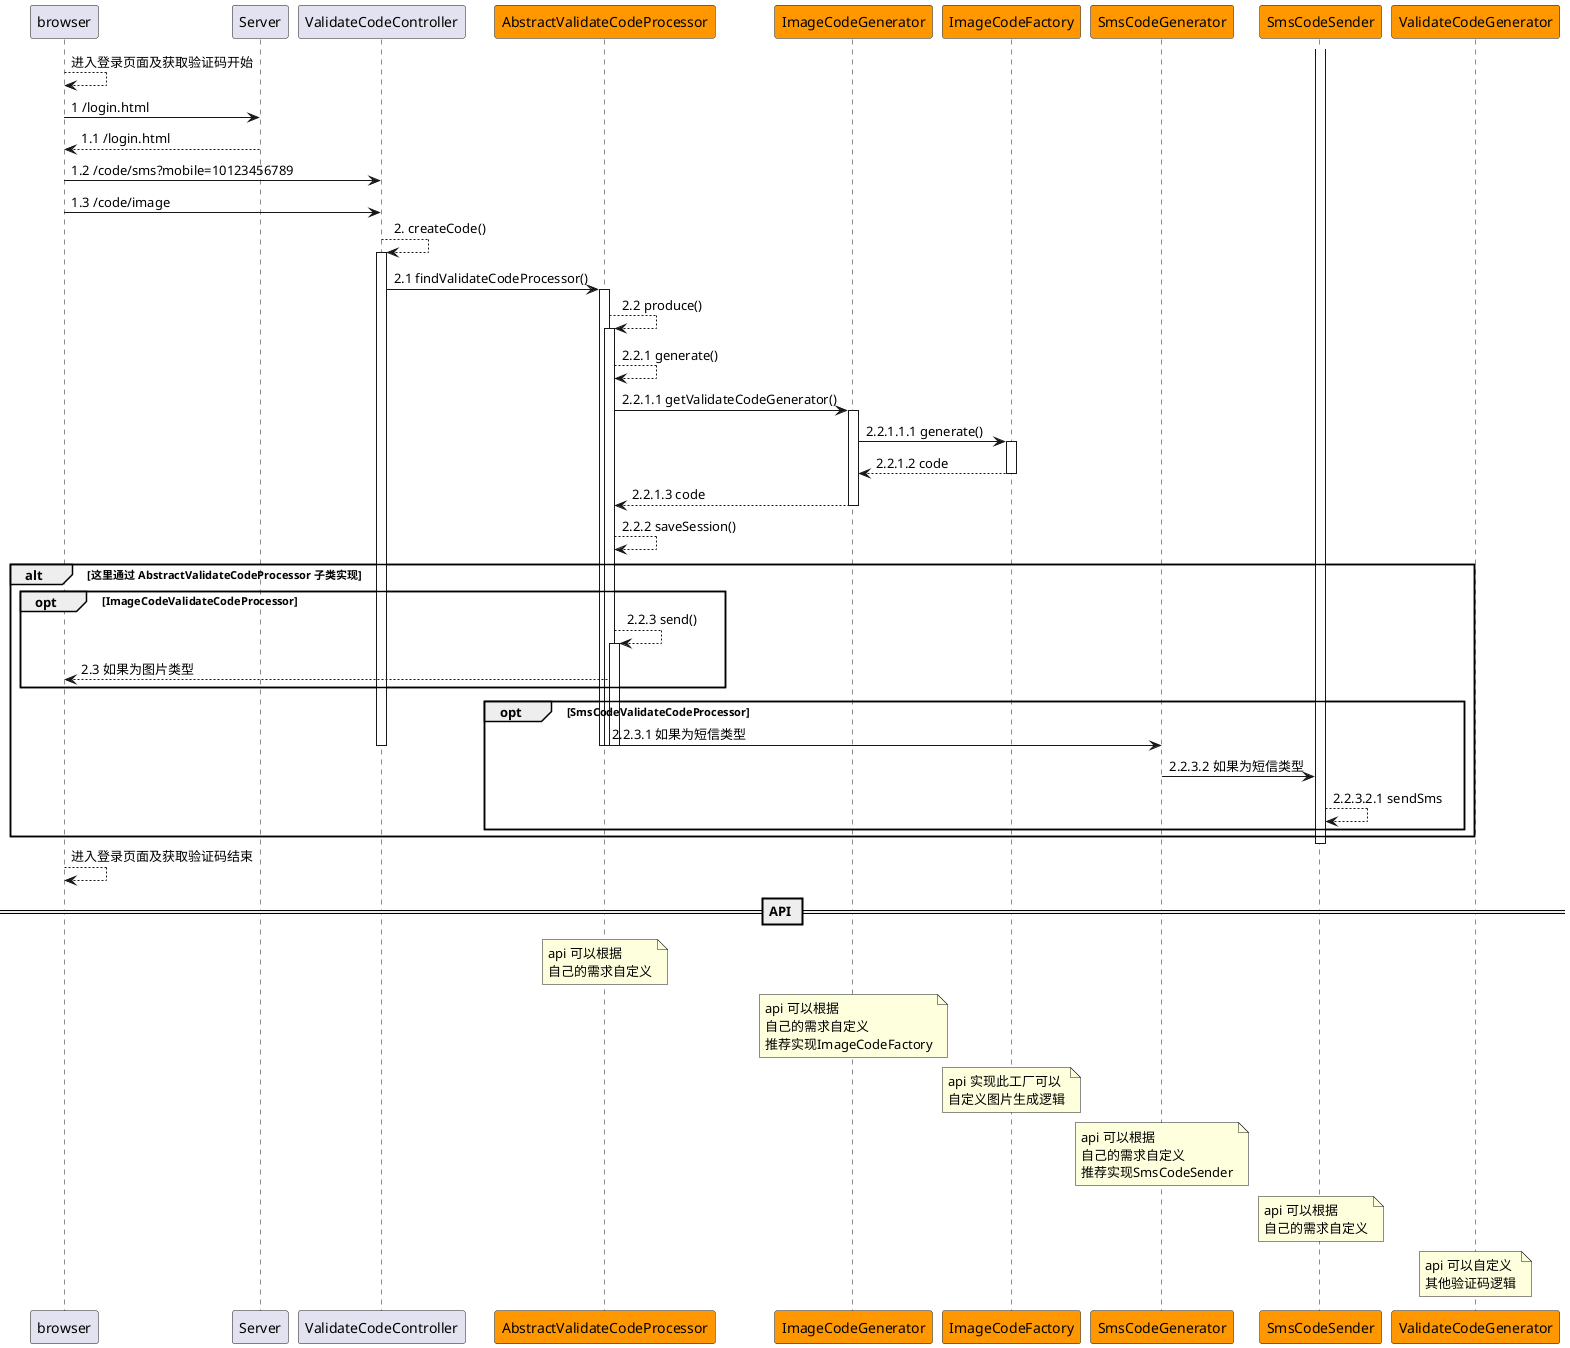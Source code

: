 @startuml

browser --> browser: 进入登录页面及获取验证码开始

browser -> Server: 1 /login.html
Server --> browser: 1.1 /login.html
browser -> ValidateCodeController: 1.2 /code/sms?mobile=10123456789
browser -> ValidateCodeController: 1.3 /code/image

ValidateCodeController --> ValidateCodeController: 2. createCode()
activate ValidateCodeController
participant AbstractValidateCodeProcessor #ff9800
ValidateCodeController -> AbstractValidateCodeProcessor: 2.1 findValidateCodeProcessor()
activate AbstractValidateCodeProcessor
AbstractValidateCodeProcessor --> AbstractValidateCodeProcessor: 2.2 produce()
activate AbstractValidateCodeProcessor
AbstractValidateCodeProcessor --> AbstractValidateCodeProcessor: 2.2.1 generate()
participant ImageCodeGenerator #ff9800
AbstractValidateCodeProcessor -> ImageCodeGenerator: 2.2.1.1 getValidateCodeGenerator()
activate ImageCodeGenerator
participant ImageCodeFactory #ff9800
ImageCodeGenerator -> ImageCodeFactory: 2.2.1.1.1 generate()
activate ImageCodeFactory
ImageCodeFactory --> ImageCodeGenerator: 2.2.1.2 code
deactivate ImageCodeFactory
ImageCodeGenerator --> AbstractValidateCodeProcessor: 2.2.1.3 code
deactivate ImageCodeGenerator
AbstractValidateCodeProcessor --> AbstractValidateCodeProcessor: 2.2.2 saveSession()
alt 这里通过 AbstractValidateCodeProcessor 子类实现
opt ImageCodeValidateCodeProcessor
AbstractValidateCodeProcessor --> AbstractValidateCodeProcessor: 2.2.3 send()
activate AbstractValidateCodeProcessor
AbstractValidateCodeProcessor --> browser: 2.3 如果为图片类型
end
opt SmsCodeValidateCodeProcessor
participant SmsCodeGenerator #ff9800
AbstractValidateCodeProcessor -> SmsCodeGenerator: 2.2.3.1 如果为短信类型
deactivate AbstractValidateCodeProcessor

deactivate AbstractValidateCodeProcessor
deactivate AbstractValidateCodeProcessor
deactivate ValidateCodeController
participant SmsCodeSender #ff9800
SmsCodeGenerator -> SmsCodeSender: 2.2.3.2 如果为短信类型
SmsCodeSender --> SmsCodeSender: 2.2.3.2.1 sendSms
end
end
activate SmsCodeSender
deactivate SmsCodeSender
browser --> browser: 进入登录页面及获取验证码结束
== API ==
note over AbstractValidateCodeProcessor: api 可以根据\n自己的需求自定义
note over  ImageCodeGenerator: api 可以根据\n自己的需求自定义\n推荐实现ImageCodeFactory
note over  ImageCodeFactory: api 实现此工厂可以\n自定义图片生成逻辑
note over  SmsCodeGenerator: api 可以根据\n自己的需求自定义\n推荐实现SmsCodeSender
note over  SmsCodeSender: api 可以根据\n自己的需求自定义
participant ValidateCodeGenerator #ff9800
note over  ValidateCodeGenerator: api 可以自定义\n其他验证码逻辑
participant ValidateCodeGenerator #ff9800

@enduml